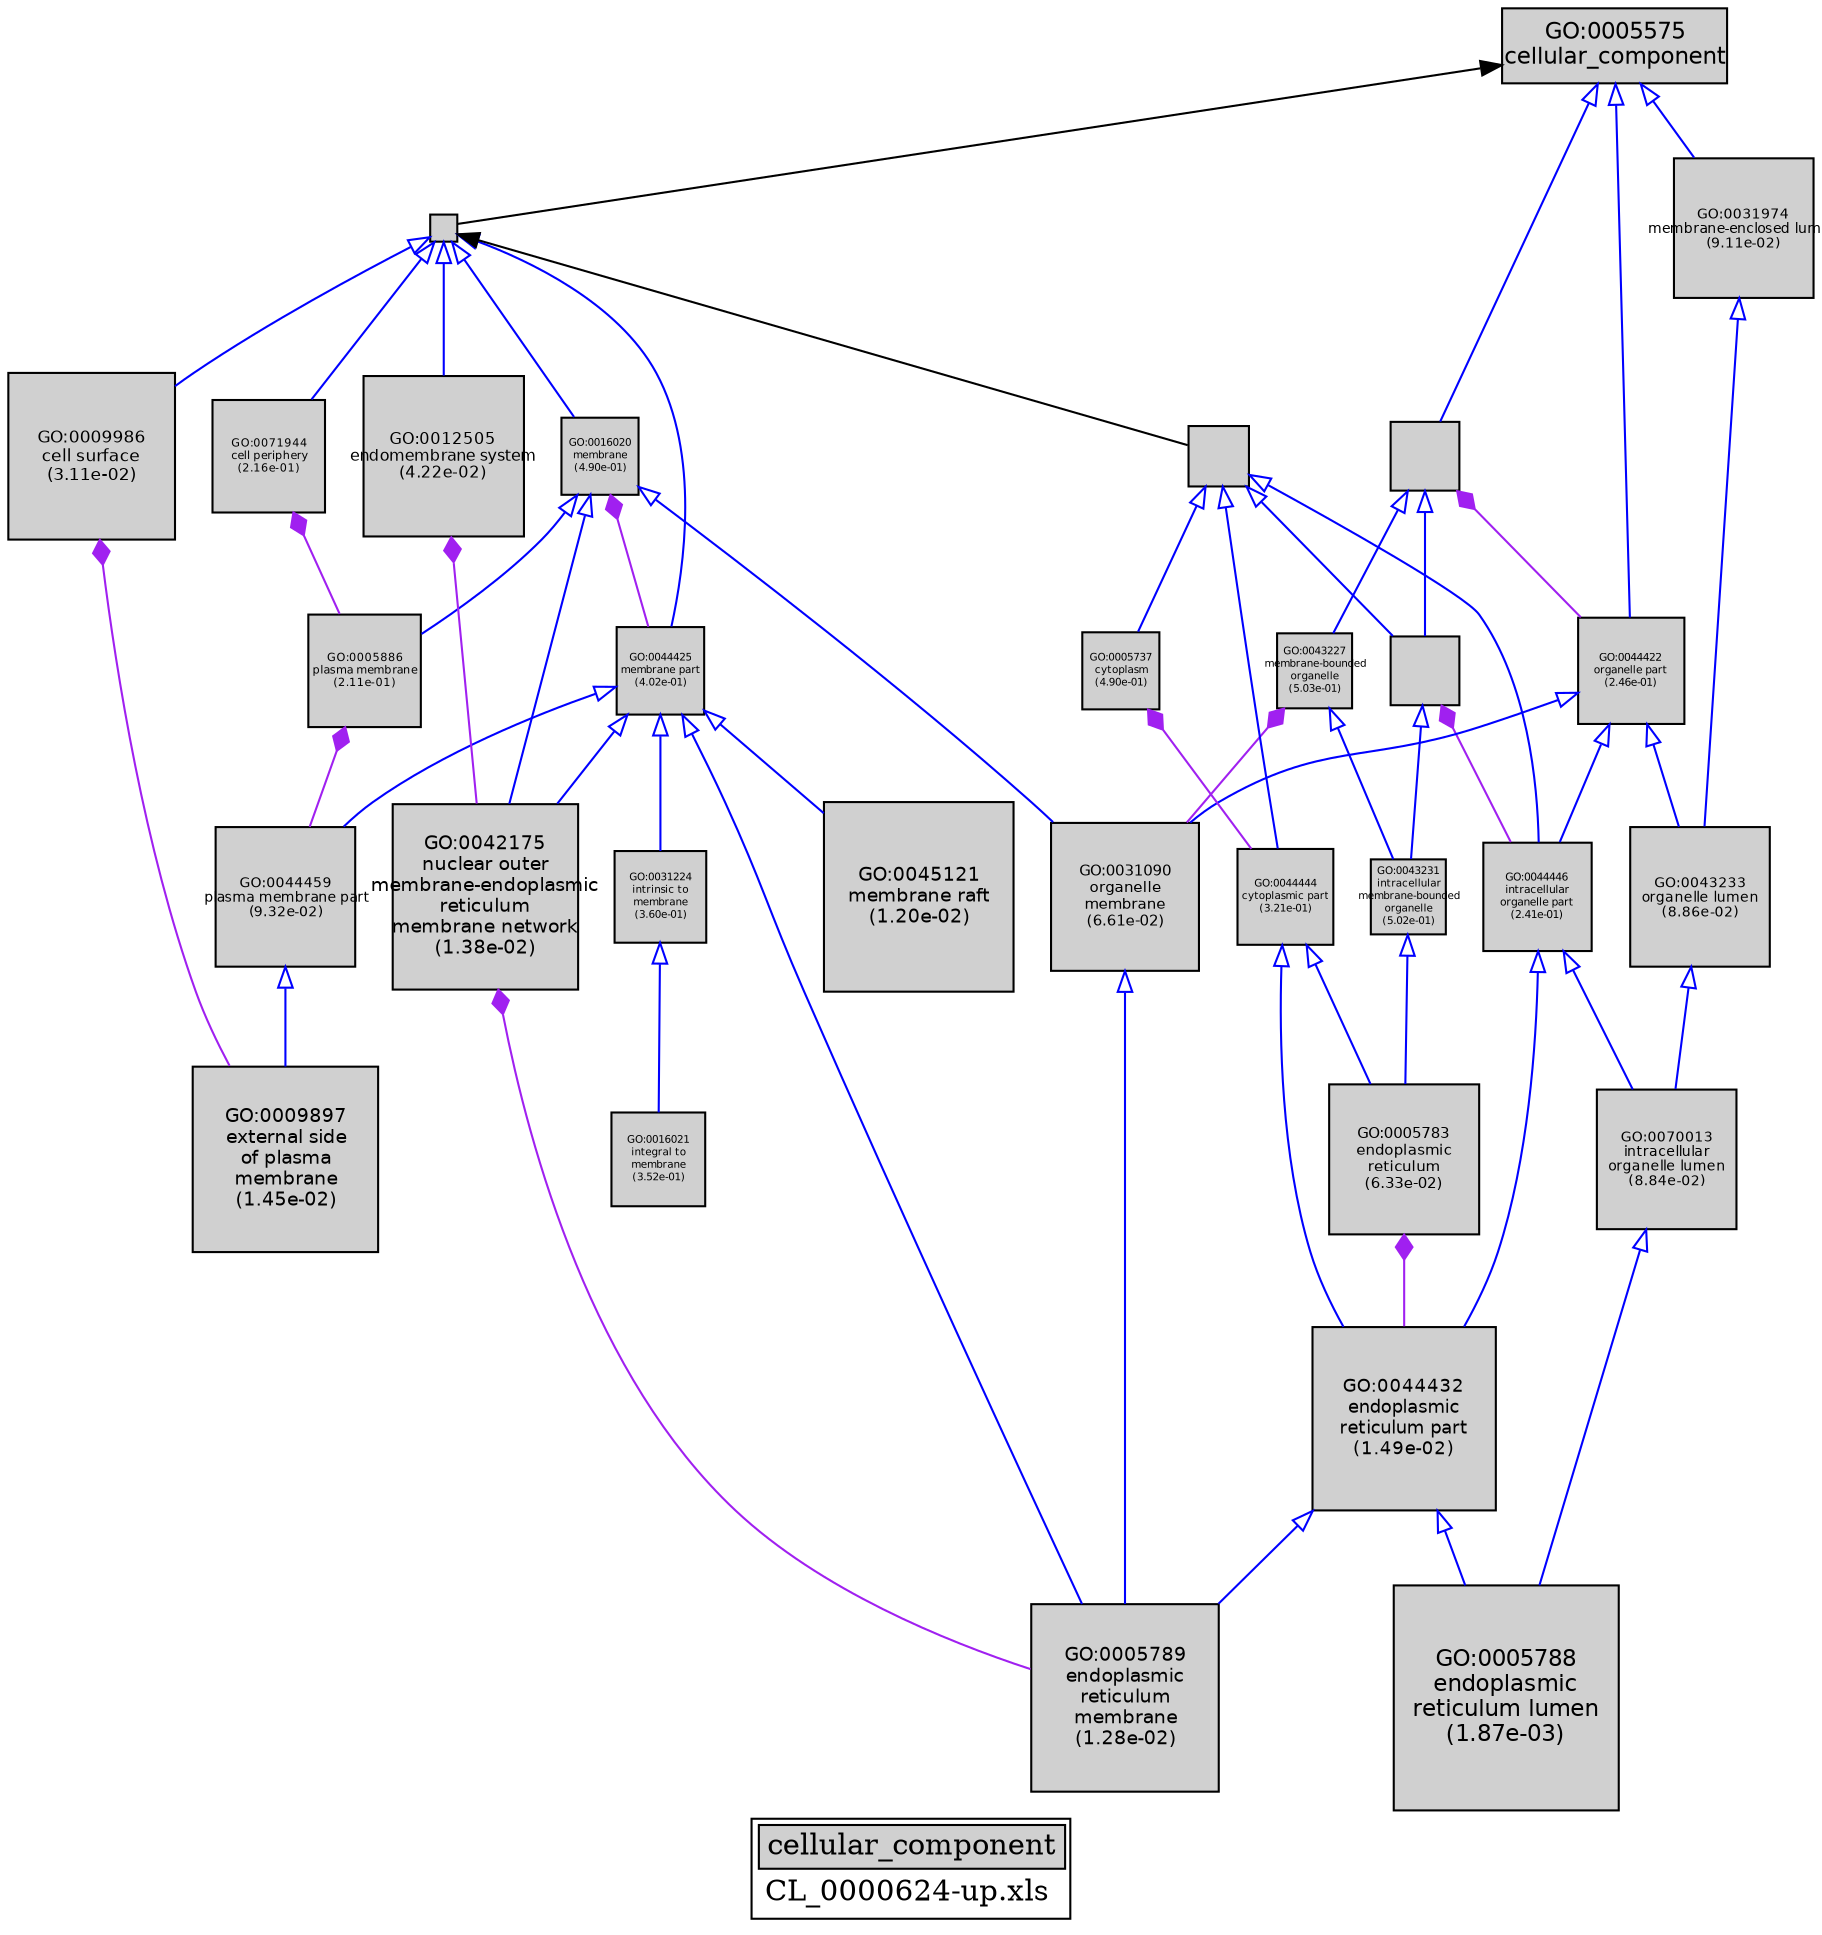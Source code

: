 digraph "cellular_component" {
graph [ bgcolor = "#FFFFFF", label = <<TABLE COLOR="black" BGCOLOR="white"><TR><TD COLSPAN="2" BGCOLOR="#D0D0D0"><FONT COLOR="black">cellular_component</FONT></TD></TR><TR><TD BORDER="0">CL_0000624-up.xls</TD></TR></TABLE>> ];
node [ fontname = "Helvetica" ];

subgraph "nodes" {

node [ style = "filled", fixedsize = "true", width = 1, shape = "box", fontsize = 9, fillcolor = "#D0D0D0", fontcolor = "black", color = "black" ];

"GO:0005886" [ URL = "#GO:0005886", label = <<TABLE BORDER="0"><TR><TD>GO:0005886<BR/>plasma membrane<BR/>(2.11e-01)</TD></TR></TABLE>>, width = 0.751571113884, shape = "box", fontsize = 5.41131201997, height = 0.751571113884 ];
"GO:0071944" [ URL = "#GO:0071944", label = <<TABLE BORDER="0"><TR><TD>GO:0071944<BR/>cell periphery<BR/>(2.16e-01)</TD></TR></TABLE>>, width = 0.74579842567, shape = "box", fontsize = 5.36974866482, height = 0.74579842567 ];
"GO:0070013" [ URL = "#GO:0070013", label = <<TABLE BORDER="0"><TR><TD>GO:0070013<BR/>intracellular<BR/>organelle lumen<BR/>(8.84e-02)</TD></TR></TABLE>>, width = 0.935519517389, shape = "box", fontsize = 6.7357405252, height = 0.935519517389 ];
"GO:0043226" [ URL = "#GO:0043226", label = "", width = 0.459136626001, shape = "box", height = 0.459136626001 ];
"GO:0044446" [ URL = "#GO:0044446", label = <<TABLE BORDER="0"><TR><TD>GO:0044446<BR/>intracellular<BR/>organelle part<BR/>(2.41e-01)</TD></TR></TABLE>>, width = 0.719660972424, shape = "box", fontsize = 5.18155900146, height = 0.719660972424 ];
"GO:0044432" [ URL = "#GO:0044432", label = <<TABLE BORDER="0"><TR><TD>GO:0044432<BR/>endoplasmic<BR/>reticulum part<BR/>(1.49e-02)</TD></TR></TABLE>>, width = 1.22878798526, shape = "box", fontsize = 8.84727349391, height = 1.22878798526 ];
"GO:0009897" [ URL = "#GO:0009897", label = <<TABLE BORDER="0"><TR><TD>GO:0009897<BR/>external side<BR/>of plasma<BR/>membrane<BR/>(1.45e-02)</TD></TR></TABLE>>, width = 1.23309401265, shape = "box", fontsize = 8.87827689105, height = 1.23309401265 ];
"GO:0044464" [ URL = "#GO:0044464", label = "", width = 0.176411986426, shape = "box", height = 0.176411986426 ];
"GO:0043231" [ URL = "#GO:0043231", label = <<TABLE BORDER="0"><TR><TD>GO:0043231<BR/>intracellular<BR/>membrane-bounded<BR/>organelle<BR/>(5.02e-01)</TD></TR></TABLE>>, width = 0.505845612175, shape = "box", fontsize = 5.0, height = 0.505845612175 ];
"GO:0005789" [ URL = "#GO:0005789", label = <<TABLE BORDER="0"><TR><TD>GO:0005789<BR/>endoplasmic<BR/>reticulum<BR/>membrane<BR/>(1.28e-02)</TD></TR></TABLE>>, width = 1.2501636092, shape = "box", fontsize = 9.00117798624, height = 1.2501636092 ];
"GO:0044459" [ URL = "#GO:0044459", label = <<TABLE BORDER="0"><TR><TD>GO:0044459<BR/>plasma membrane part<BR/>(9.32e-02)</TD></TR></TABLE>>, width = 0.925378954377, shape = "box", fontsize = 6.66272847152, height = 0.925378954377 ];
"GO:0043229" [ URL = "#GO:0043229", label = "", width = 0.460242821302, shape = "box", height = 0.460242821302 ];
"GO:0044444" [ URL = "#GO:0044444", label = <<TABLE BORDER="0"><TR><TD>GO:0044444<BR/>cytoplasmic part<BR/>(3.21e-01)</TD></TR></TABLE>>, width = 0.644362803679, shape = "box", fontsize = 5.0, height = 0.644362803679 ];
"GO:0044425" [ URL = "#GO:0044425", label = <<TABLE BORDER="0"><TR><TD>GO:0044425<BR/>membrane part<BR/>(4.02e-01)</TD></TR></TABLE>>, width = 0.578937917901, shape = "box", fontsize = 5.0, height = 0.578937917901 ];
"GO:0016021" [ URL = "#GO:0016021", label = <<TABLE BORDER="0"><TR><TD>GO:0016021<BR/>integral to<BR/>membrane<BR/>(3.52e-01)</TD></TR></TABLE>>, width = 0.618328878757, shape = "box", fontsize = 5.0, height = 0.618328878757 ];
"GO:0043227" [ URL = "#GO:0043227", label = <<TABLE BORDER="0"><TR><TD>GO:0043227<BR/>membrane-bounded<BR/>organelle<BR/>(5.03e-01)</TD></TR></TABLE>>, width = 0.505144856939, shape = "box", fontsize = 5.0, height = 0.505144856939 ];
"GO:0005783" [ URL = "#GO:0005783", label = <<TABLE BORDER="0"><TR><TD>GO:0005783<BR/>endoplasmic<BR/>reticulum<BR/>(6.33e-02)</TD></TR></TABLE>>, width = 0.997087764402, shape = "box", fontsize = 7.17903190369, height = 0.997087764402 ];
"GO:0044424" [ URL = "#GO:0044424", label = "", width = 0.397837343993, shape = "box", height = 0.397837343993 ];
"GO:0005575" [ URL = "#GO:0005575", label = <<TABLE BORDER="0"><TR><TD>GO:0005575<BR/>cellular_component</TD></TR></TABLE>>, width = 1.5, shape = "box", fontsize = 10.8 ];
"GO:0045121" [ URL = "#GO:0045121", label = <<TABLE BORDER="0"><TR><TD>GO:0045121<BR/>membrane raft<BR/>(1.20e-02)</TD></TR></TABLE>>, width = 1.2601619754, shape = "box", fontsize = 9.07316622291, height = 1.2601619754 ];
"GO:0016020" [ URL = "#GO:0016020", label = <<TABLE BORDER="0"><TR><TD>GO:0016020<BR/>membrane<BR/>(4.90e-01)</TD></TR></TABLE>>, width = 0.51437702092, shape = "box", fontsize = 5.0, height = 0.51437702092 ];
"GO:0009986" [ URL = "#GO:0009986", label = <<TABLE BORDER="0"><TR><TD>GO:0009986<BR/>cell surface<BR/>(3.11e-02)</TD></TR></TABLE>>, width = 1.11718960664, shape = "box", fontsize = 8.04376516784, height = 1.11718960664 ];
"GO:0005788" [ URL = "#GO:0005788", label = <<TABLE BORDER="0"><TR><TD>GO:0005788<BR/>endoplasmic<BR/>reticulum lumen<BR/>(1.87e-03)</TD></TR></TABLE>>, width = 1.5, shape = "box", fontsize = 10.8, height = 1.5 ];
"GO:0031224" [ URL = "#GO:0031224", label = <<TABLE BORDER="0"><TR><TD>GO:0031224<BR/>intrinsic to<BR/>membrane<BR/>(3.60e-01)</TD></TR></TABLE>>, width = 0.611474421596, shape = "box", fontsize = 5.0, height = 0.611474421596 ];
"GO:0043233" [ URL = "#GO:0043233", label = <<TABLE BORDER="0"><TR><TD>GO:0043233<BR/>organelle lumen<BR/>(8.86e-02)</TD></TR></TABLE>>, width = 0.934982083916, shape = "box", fontsize = 6.7318710042, height = 0.934982083916 ];
"GO:0012505" [ URL = "#GO:0012505", label = <<TABLE BORDER="0"><TR><TD>GO:0012505<BR/>endomembrane system<BR/>(4.22e-02)</TD></TR></TABLE>>, width = 1.06730138123, shape = "box", fontsize = 7.68456994486, height = 1.06730138123 ];
"GO:0042175" [ URL = "#GO:0042175", label = <<TABLE BORDER="0"><TR><TD>GO:0042175<BR/>nuclear outer<BR/>membrane-endoplasmic<BR/>reticulum<BR/>membrane network<BR/>(1.38e-02)</TD></TR></TABLE>>, width = 1.2400981863, shape = "box", fontsize = 8.92870694134, height = 1.2400981863 ];
"GO:0031974" [ URL = "#GO:0031974", label = <<TABLE BORDER="0"><TR><TD>GO:0031974<BR/>membrane-enclosed lumen<BR/>(9.11e-02)</TD></TR></TABLE>>, width = 0.929672868668, shape = "box", fontsize = 6.69364465441, height = 0.929672868668 ];
"GO:0044422" [ URL = "#GO:0044422", label = <<TABLE BORDER="0"><TR><TD>GO:0044422<BR/>organelle part<BR/>(2.46e-01)</TD></TR></TABLE>>, width = 0.71462232015, shape = "box", fontsize = 5.14528070508, height = 0.71462232015 ];
"GO:0005737" [ URL = "#GO:0005737", label = <<TABLE BORDER="0"><TR><TD>GO:0005737<BR/>cytoplasm<BR/>(4.90e-01)</TD></TR></TABLE>>, width = 0.513979761194, shape = "box", fontsize = 5.0, height = 0.513979761194 ];
"GO:0031090" [ URL = "#GO:0031090", label = <<TABLE BORDER="0"><TR><TD>GO:0031090<BR/>organelle<BR/>membrane<BR/>(6.61e-02)</TD></TR></TABLE>>, width = 0.989469731187, shape = "box", fontsize = 7.12418206455, height = 0.989469731187 ];
}
subgraph "edges" {


edge [ dir = "back", weight = 1 ];
subgraph "regulates" {


edge [ color = "cyan", arrowtail = "none" ];
subgraph "positive" {


edge [ color = "green", arrowtail = "vee" ];
}
subgraph "negative" {


edge [ color = "red", arrowtail = "tee" ];
}
}
subgraph "part_of" {


edge [ color = "purple", arrowtail = "diamond", weight = 2.5 ];
"GO:0005886" -> "GO:0044459";
"GO:0005737" -> "GO:0044444";
"GO:0043227" -> "GO:0031090";
"GO:0012505" -> "GO:0042175";
"GO:0043229" -> "GO:0044446";
"GO:0009986" -> "GO:0009897";
"GO:0043226" -> "GO:0044422";
"GO:0071944" -> "GO:0005886";
"GO:0042175" -> "GO:0005789";
"GO:0016020" -> "GO:0044425";
"GO:0005783" -> "GO:0044432";
}
subgraph "is_a" {


edge [ color = "blue", arrowtail = "empty", weight = 5.0 ];
"GO:0044446" -> "GO:0044432";
"GO:0044422" -> "GO:0031090";
"GO:0044422" -> "GO:0043233";
"GO:0043227" -> "GO:0043231";
"GO:0031974" -> "GO:0043233";
"GO:0031090" -> "GO:0005789";
"GO:0043226" -> "GO:0043227";
"GO:0044425" -> "GO:0005789";
"GO:0044425" -> "GO:0031224";
"GO:0044432" -> "GO:0005788";
"GO:0043229" -> "GO:0043231";
"GO:0043231" -> "GO:0005783";
"GO:0044464" -> "GO:0071944";
"GO:0044464" -> "GO:0016020";
"GO:0016020" -> "GO:0005886";
"GO:0044425" -> "GO:0045121";
"GO:0016020" -> "GO:0031090";
"GO:0005575" -> "GO:0043226";
"GO:0044446" -> "GO:0070013";
"GO:0044425" -> "GO:0044459";
"GO:0044444" -> "GO:0044432";
"GO:0044424" -> "GO:0044444";
"GO:0043226" -> "GO:0043229";
"GO:0043233" -> "GO:0070013";
"GO:0031224" -> "GO:0016021";
"GO:0005575" -> "GO:0031974";
"GO:0016020" -> "GO:0042175";
"GO:0044425" -> "GO:0042175";
"GO:0044464" -> "GO:0012505";
"GO:0044424" -> "GO:0005737";
"GO:0044464" -> "GO:0044425";
"GO:0070013" -> "GO:0005788";
"GO:0044444" -> "GO:0005783";
"GO:0044432" -> "GO:0005789";
"GO:0044424" -> "GO:0043229";
"GO:0044459" -> "GO:0009897";
"GO:0044422" -> "GO:0044446";
"GO:0044424" -> "GO:0044446";
"GO:0005575" -> "GO:0044422";
"GO:0044464" -> "GO:0009986";
}
"GO:0005575" -> "GO:0044464";
"GO:0044464" -> "GO:0044424";
}
}

